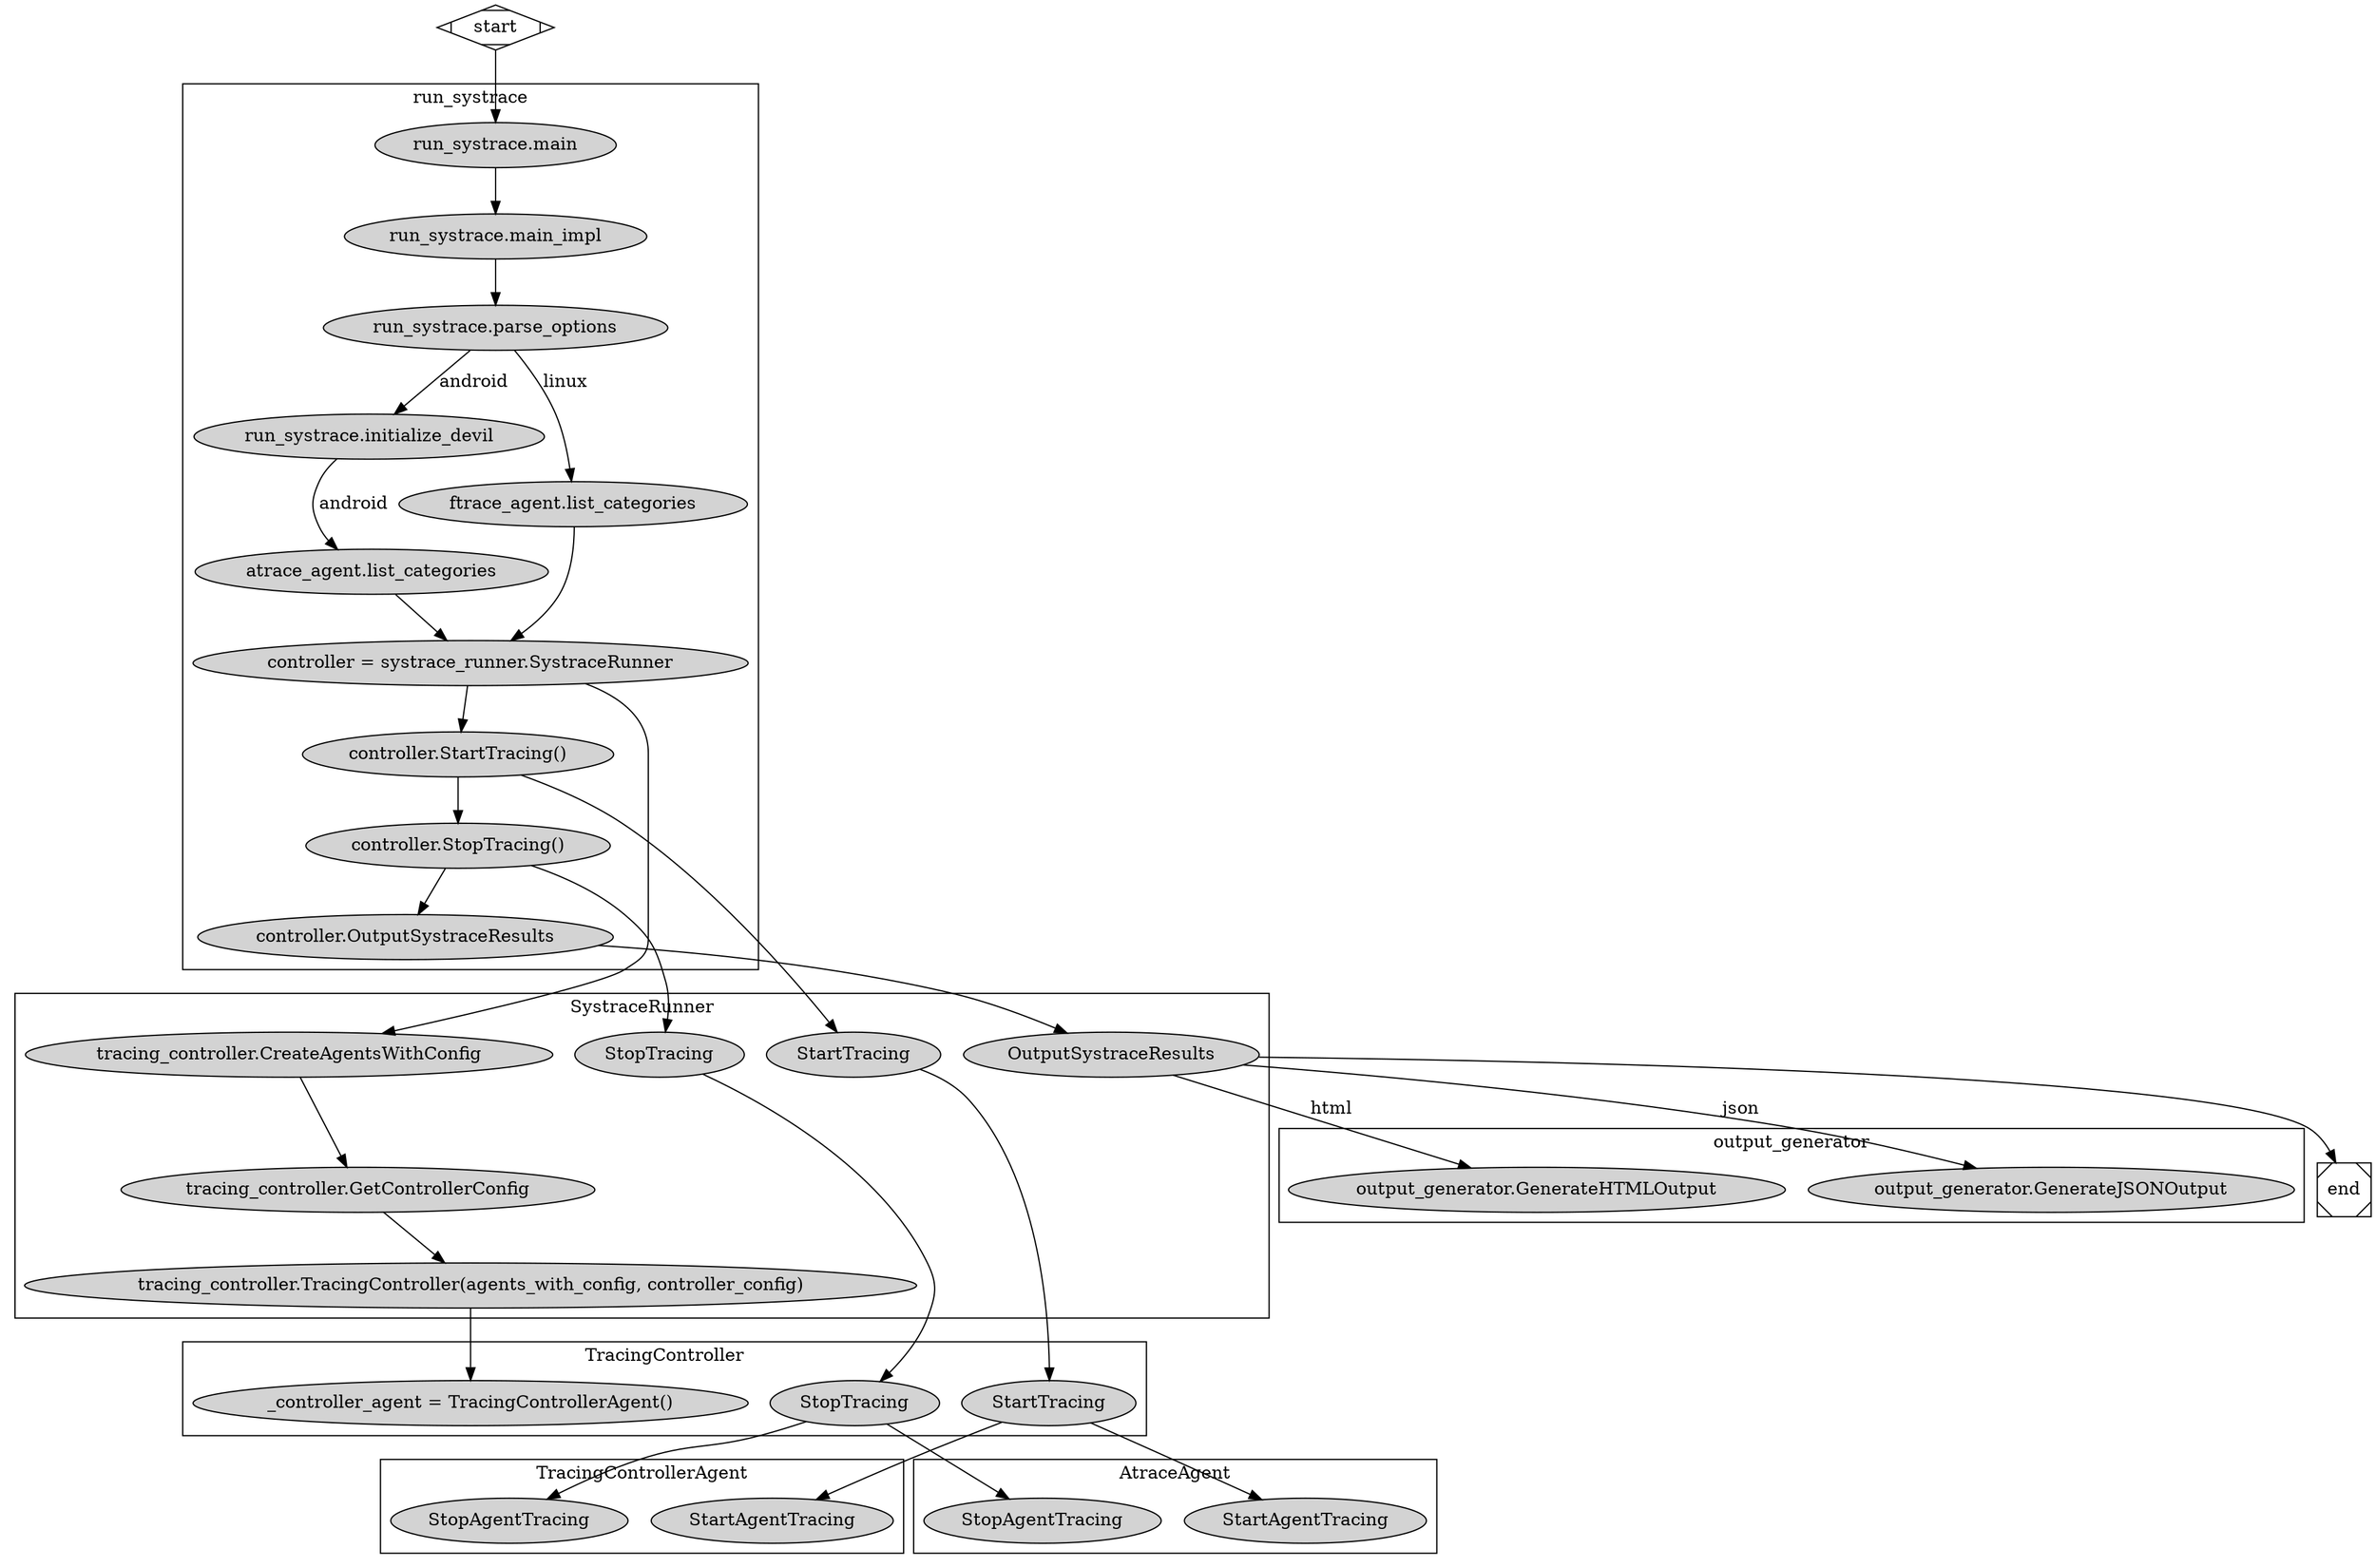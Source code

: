 digraph systrace {

  subgraph cluster0 {
    node [style=filled];
    color = black;
    label = "run_systrace";

    a0[label="run_systrace.main"]
    a1[label="run_systrace.main_impl"]
    a2[label="run_systrace.parse_options"]

    a0->a1->a2;

    a3[label="run_systrace.initialize_devil"]
    a4[label="atrace_agent.list_categories"]

    a2->a3->a4[label="android"]

    a5[label="ftrace_agent.list_categories"]

    a2->a5[label="linux"]

    a6[label="controller = systrace_runner.SystraceRunner"]
    a7[label="controller.StartTracing()"]
    a8[label="controller.StopTracing()"]
    a9[label="controller.OutputSystraceResults"]

    a4->a6;
    a5->a6;
    a6->a7->a8->a9;
  }

  subgraph cluster1 {
    node [style=filled];
    color = black;
    label = "SystraceRunner";

    b0[label="tracing_controller.CreateAgentsWithConfig"]
    b1[label="tracing_controller.GetControllerConfig"]
    b2[label="tracing_controller.TracingController(agents_with_config, controller_config)"]

    b0->b1->b2;

    b3[label="StartTracing"]
    b4[label="StopTracing"]
    b5[label="OutputSystraceResults"]
  }

  subgraph cluster2 {
    node [style=filled];
    color = black;
    label = "TracingController";

    c0[label="_controller_agent = TracingControllerAgent()"]
    c1[label="StartTracing"]
    c2[label="StopTracing"]
  }

  subgraph cluster3 {
    node [style=filled];
    color = black;
    label = "TracingControllerAgent";

    d0[label="StartAgentTracing"]
    d1[label="StopAgentTracing"]
  }

  subgraph cluster4 {
    node [style=filled];
    color = black;
    label = "AtraceAgent";

    e0[label="StartAgentTracing"]
    e1[label="StopAgentTracing"]
  }

  subgraph cluster10 {
    node [style=filled];
    color = black;
    label = "output_generator";

    g0[label="output_generator.GenerateJSONOutput"]
    g1[label="output_generator.GenerateHTMLOutput"]
  }

  start->a0;
  a6->b0;

  a7->b3->c1->d0;
  a8->b4->c2->d1;
  a9->b5;

  b2->c0;

  c1->e0;
  c2->e1;

  b5->g0[label="json"];
  b5->g1[label="html"];
  b5->end;

  start [shape=Mdiamond];
  end [shape=Msquare];
}
